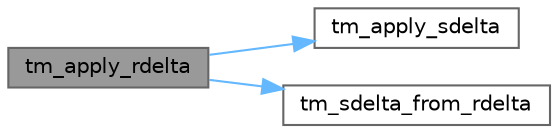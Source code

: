 digraph "tm_apply_rdelta"
{
 // INTERACTIVE_SVG=YES
 // LATEX_PDF_SIZE
  bgcolor="transparent";
  edge [fontname=Helvetica,fontsize=10,labelfontname=Helvetica,labelfontsize=10];
  node [fontname=Helvetica,fontsize=10,shape=box,height=0.2,width=0.4];
  rankdir="LR";
  Node1 [id="Node000001",label="tm_apply_rdelta",height=0.2,width=0.4,color="gray40", fillcolor="grey60", style="filled", fontcolor="black",tooltip="Apply a real time difference to a time in systick units."];
  Node1 -> Node2 [id="edge1_Node000001_Node000002",color="steelblue1",style="solid",tooltip=" "];
  Node2 [id="Node000002",label="tm_apply_sdelta",height=0.2,width=0.4,color="grey40", fillcolor="white", style="filled",URL="$time_8h.html#a020bc3b6a0701a332d55523b44d837ae",tooltip="Apply a time difference to a time in system time."];
  Node1 -> Node3 [id="edge2_Node000001_Node000003",color="steelblue1",style="solid",tooltip=" "];
  Node3 [id="Node000003",label="tm_sdelta_from_rdelta",height=0.2,width=0.4,color="grey40", fillcolor="white", style="filled",URL="$time_8c.html#a36fe5f19a48263d62cb825079260f00b",tooltip="Convert a tm_rdelta_t instance into systick units."];
}
